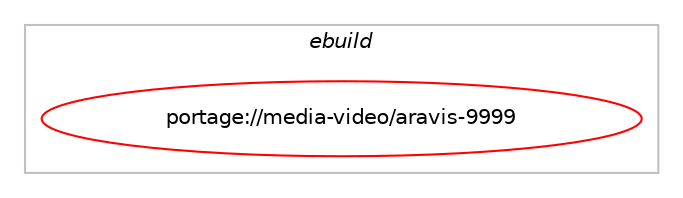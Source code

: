 digraph prolog {

# *************
# Graph options
# *************

newrank=true;
concentrate=true;
compound=true;
graph [rankdir=LR,fontname=Helvetica,fontsize=10,ranksep=1.5];#, ranksep=2.5, nodesep=0.2];
edge  [arrowhead=vee];
node  [fontname=Helvetica,fontsize=10];

# **********
# The ebuild
# **********

subgraph cluster_leftcol {
color=gray;
label=<<i>ebuild</i>>;
id [label="portage://media-video/aravis-9999", color=red, width=4, href="../media-video/aravis-9999.svg"];
}

# ****************
# The dependencies
# ****************

subgraph cluster_midcol {
color=gray;
label=<<i>dependencies</i>>;
subgraph cluster_compile {
fillcolor="#eeeeee";
style=filled;
label=<<i>compile</i>>;
# *** BEGIN UNKNOWN DEPENDENCY TYPE (TODO) ***
# id -> equal(use_conditional_group(positive,gstreamer,portage://media-video/aravis-9999,[package_dependency(portage://media-video/aravis-9999,install,no,media-libs,gstreamer,none,[,,],[slot(1.0)],[]),package_dependency(portage://media-video/aravis-9999,install,no,media-libs,gst-plugins-base,none,[,,],[slot(1.0)],[])]))
# *** END UNKNOWN DEPENDENCY TYPE (TODO) ***

# *** BEGIN UNKNOWN DEPENDENCY TYPE (TODO) ***
# id -> equal(use_conditional_group(positive,packet-socket,portage://media-video/aravis-9999,[package_dependency(portage://media-video/aravis-9999,install,no,sys-process,audit,none,[,,],[],[])]))
# *** END UNKNOWN DEPENDENCY TYPE (TODO) ***

# *** BEGIN UNKNOWN DEPENDENCY TYPE (TODO) ***
# id -> equal(use_conditional_group(positive,usb,portage://media-video/aravis-9999,[package_dependency(portage://media-video/aravis-9999,install,no,virtual,libusb,none,[,,],[slot(1)],[])]))
# *** END UNKNOWN DEPENDENCY TYPE (TODO) ***

# *** BEGIN UNKNOWN DEPENDENCY TYPE (TODO) ***
# id -> equal(use_conditional_group(positive,viewer,portage://media-video/aravis-9999,[package_dependency(portage://media-video/aravis-9999,install,no,media-libs,gstreamer,none,[,,],[slot(1.0)],[]),package_dependency(portage://media-video/aravis-9999,install,no,media-libs,gst-plugins-base,none,[,,],[slot(1.0)],[]),package_dependency(portage://media-video/aravis-9999,install,no,x11-libs,gtk+,none,[,,],[slot(3)],[]),package_dependency(portage://media-video/aravis-9999,install,no,x11-libs,libnotify,none,[,,],[],[])]))
# *** END UNKNOWN DEPENDENCY TYPE (TODO) ***

# *** BEGIN UNKNOWN DEPENDENCY TYPE (TODO) ***
# id -> equal(package_dependency(portage://media-video/aravis-9999,install,no,dev-libs,glib,none,[,,],[slot(2)],[use(optenable(gtk-doc),none)]))
# *** END UNKNOWN DEPENDENCY TYPE (TODO) ***

# *** BEGIN UNKNOWN DEPENDENCY TYPE (TODO) ***
# id -> equal(package_dependency(portage://media-video/aravis-9999,install,no,dev-libs,libxml2,none,[,,],[slot(2)],[]))
# *** END UNKNOWN DEPENDENCY TYPE (TODO) ***

# *** BEGIN UNKNOWN DEPENDENCY TYPE (TODO) ***
# id -> equal(package_dependency(portage://media-video/aravis-9999,install,no,dev-util,desktop-file-utils,none,[,,],[],[]))
# *** END UNKNOWN DEPENDENCY TYPE (TODO) ***

# *** BEGIN UNKNOWN DEPENDENCY TYPE (TODO) ***
# id -> equal(package_dependency(portage://media-video/aravis-9999,install,no,sys-libs,zlib,none,[,,],[],[]))
# *** END UNKNOWN DEPENDENCY TYPE (TODO) ***

# *** BEGIN UNKNOWN DEPENDENCY TYPE (TODO) ***
# id -> equal(package_dependency(portage://media-video/aravis-9999,install,no,x11-misc,shared-mime-info,none,[,,],[],[]))
# *** END UNKNOWN DEPENDENCY TYPE (TODO) ***

}
subgraph cluster_compileandrun {
fillcolor="#eeeeee";
style=filled;
label=<<i>compile and run</i>>;
}
subgraph cluster_run {
fillcolor="#eeeeee";
style=filled;
label=<<i>run</i>>;
# *** BEGIN UNKNOWN DEPENDENCY TYPE (TODO) ***
# id -> equal(use_conditional_group(positive,gstreamer,portage://media-video/aravis-9999,[package_dependency(portage://media-video/aravis-9999,run,no,media-libs,gstreamer,none,[,,],[slot(1.0)],[]),package_dependency(portage://media-video/aravis-9999,run,no,media-libs,gst-plugins-base,none,[,,],[slot(1.0)],[])]))
# *** END UNKNOWN DEPENDENCY TYPE (TODO) ***

# *** BEGIN UNKNOWN DEPENDENCY TYPE (TODO) ***
# id -> equal(use_conditional_group(positive,packet-socket,portage://media-video/aravis-9999,[package_dependency(portage://media-video/aravis-9999,run,no,sys-process,audit,none,[,,],[],[])]))
# *** END UNKNOWN DEPENDENCY TYPE (TODO) ***

# *** BEGIN UNKNOWN DEPENDENCY TYPE (TODO) ***
# id -> equal(use_conditional_group(positive,usb,portage://media-video/aravis-9999,[package_dependency(portage://media-video/aravis-9999,run,no,virtual,libusb,none,[,,],[slot(1)],[])]))
# *** END UNKNOWN DEPENDENCY TYPE (TODO) ***

# *** BEGIN UNKNOWN DEPENDENCY TYPE (TODO) ***
# id -> equal(use_conditional_group(positive,viewer,portage://media-video/aravis-9999,[package_dependency(portage://media-video/aravis-9999,run,no,media-libs,gstreamer,none,[,,],[slot(1.0)],[]),package_dependency(portage://media-video/aravis-9999,run,no,media-libs,gst-plugins-base,none,[,,],[slot(1.0)],[]),package_dependency(portage://media-video/aravis-9999,run,no,x11-libs,gtk+,none,[,,],[slot(3)],[]),package_dependency(portage://media-video/aravis-9999,run,no,x11-libs,libnotify,none,[,,],[],[])]))
# *** END UNKNOWN DEPENDENCY TYPE (TODO) ***

# *** BEGIN UNKNOWN DEPENDENCY TYPE (TODO) ***
# id -> equal(package_dependency(portage://media-video/aravis-9999,run,no,dev-libs,glib,none,[,,],[slot(2)],[use(optenable(gtk-doc),none)]))
# *** END UNKNOWN DEPENDENCY TYPE (TODO) ***

# *** BEGIN UNKNOWN DEPENDENCY TYPE (TODO) ***
# id -> equal(package_dependency(portage://media-video/aravis-9999,run,no,dev-libs,libxml2,none,[,,],[slot(2)],[]))
# *** END UNKNOWN DEPENDENCY TYPE (TODO) ***

# *** BEGIN UNKNOWN DEPENDENCY TYPE (TODO) ***
# id -> equal(package_dependency(portage://media-video/aravis-9999,run,no,sys-libs,zlib,none,[,,],[],[]))
# *** END UNKNOWN DEPENDENCY TYPE (TODO) ***

}
}

# **************
# The candidates
# **************

subgraph cluster_choices {
rank=same;
color=gray;
label=<<i>candidates</i>>;

}

}
